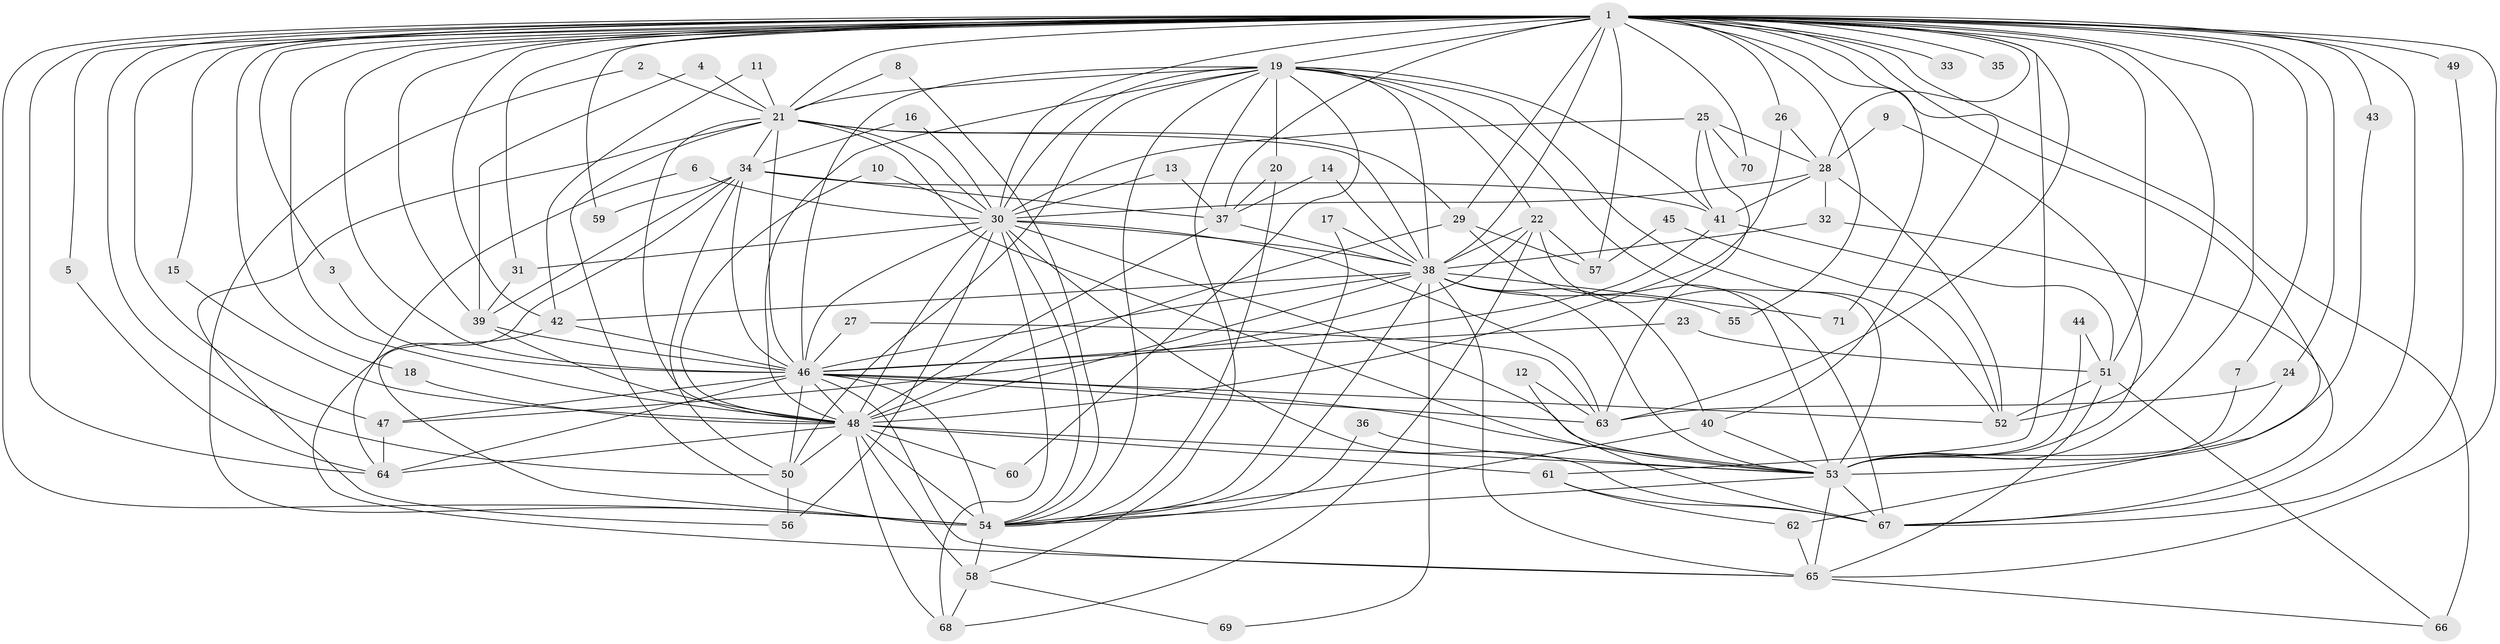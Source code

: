 // original degree distribution, {30: 0.007042253521126761, 31: 0.007042253521126761, 16: 0.007042253521126761, 21: 0.02112676056338028, 24: 0.007042253521126761, 22: 0.007042253521126761, 29: 0.007042253521126761, 17: 0.007042253521126761, 7: 0.014084507042253521, 5: 0.04225352112676056, 2: 0.5704225352112676, 6: 0.02112676056338028, 4: 0.04929577464788732, 9: 0.014084507042253521, 11: 0.007042253521126761, 8: 0.02112676056338028, 3: 0.19014084507042253}
// Generated by graph-tools (version 1.1) at 2025/25/03/09/25 03:25:41]
// undirected, 71 vertices, 201 edges
graph export_dot {
graph [start="1"]
  node [color=gray90,style=filled];
  1;
  2;
  3;
  4;
  5;
  6;
  7;
  8;
  9;
  10;
  11;
  12;
  13;
  14;
  15;
  16;
  17;
  18;
  19;
  20;
  21;
  22;
  23;
  24;
  25;
  26;
  27;
  28;
  29;
  30;
  31;
  32;
  33;
  34;
  35;
  36;
  37;
  38;
  39;
  40;
  41;
  42;
  43;
  44;
  45;
  46;
  47;
  48;
  49;
  50;
  51;
  52;
  53;
  54;
  55;
  56;
  57;
  58;
  59;
  60;
  61;
  62;
  63;
  64;
  65;
  66;
  67;
  68;
  69;
  70;
  71;
  1 -- 3 [weight=1.0];
  1 -- 5 [weight=1.0];
  1 -- 7 [weight=1.0];
  1 -- 15 [weight=1.0];
  1 -- 18 [weight=1.0];
  1 -- 19 [weight=2.0];
  1 -- 21 [weight=2.0];
  1 -- 24 [weight=1.0];
  1 -- 26 [weight=1.0];
  1 -- 28 [weight=1.0];
  1 -- 29 [weight=1.0];
  1 -- 30 [weight=3.0];
  1 -- 31 [weight=1.0];
  1 -- 33 [weight=2.0];
  1 -- 35 [weight=2.0];
  1 -- 37 [weight=1.0];
  1 -- 38 [weight=2.0];
  1 -- 39 [weight=1.0];
  1 -- 40 [weight=1.0];
  1 -- 42 [weight=1.0];
  1 -- 43 [weight=1.0];
  1 -- 46 [weight=2.0];
  1 -- 47 [weight=1.0];
  1 -- 48 [weight=2.0];
  1 -- 49 [weight=3.0];
  1 -- 50 [weight=1.0];
  1 -- 51 [weight=1.0];
  1 -- 52 [weight=1.0];
  1 -- 53 [weight=4.0];
  1 -- 54 [weight=3.0];
  1 -- 55 [weight=1.0];
  1 -- 57 [weight=1.0];
  1 -- 59 [weight=2.0];
  1 -- 61 [weight=1.0];
  1 -- 62 [weight=1.0];
  1 -- 63 [weight=1.0];
  1 -- 64 [weight=1.0];
  1 -- 65 [weight=1.0];
  1 -- 66 [weight=1.0];
  1 -- 67 [weight=1.0];
  1 -- 70 [weight=1.0];
  1 -- 71 [weight=1.0];
  2 -- 21 [weight=1.0];
  2 -- 54 [weight=1.0];
  3 -- 46 [weight=1.0];
  4 -- 21 [weight=1.0];
  4 -- 39 [weight=1.0];
  5 -- 64 [weight=1.0];
  6 -- 30 [weight=1.0];
  6 -- 64 [weight=1.0];
  7 -- 53 [weight=1.0];
  8 -- 21 [weight=1.0];
  8 -- 54 [weight=1.0];
  9 -- 28 [weight=1.0];
  9 -- 53 [weight=1.0];
  10 -- 30 [weight=1.0];
  10 -- 48 [weight=1.0];
  11 -- 21 [weight=1.0];
  11 -- 42 [weight=1.0];
  12 -- 63 [weight=1.0];
  12 -- 67 [weight=1.0];
  13 -- 30 [weight=1.0];
  13 -- 37 [weight=1.0];
  14 -- 37 [weight=1.0];
  14 -- 38 [weight=1.0];
  15 -- 48 [weight=1.0];
  16 -- 30 [weight=1.0];
  16 -- 34 [weight=1.0];
  17 -- 38 [weight=1.0];
  17 -- 54 [weight=1.0];
  18 -- 48 [weight=1.0];
  19 -- 20 [weight=1.0];
  19 -- 21 [weight=1.0];
  19 -- 22 [weight=1.0];
  19 -- 30 [weight=1.0];
  19 -- 38 [weight=1.0];
  19 -- 41 [weight=1.0];
  19 -- 46 [weight=1.0];
  19 -- 48 [weight=2.0];
  19 -- 50 [weight=1.0];
  19 -- 52 [weight=1.0];
  19 -- 53 [weight=1.0];
  19 -- 54 [weight=1.0];
  19 -- 58 [weight=1.0];
  19 -- 60 [weight=1.0];
  20 -- 37 [weight=1.0];
  20 -- 54 [weight=2.0];
  21 -- 29 [weight=1.0];
  21 -- 30 [weight=1.0];
  21 -- 34 [weight=1.0];
  21 -- 38 [weight=1.0];
  21 -- 46 [weight=2.0];
  21 -- 48 [weight=1.0];
  21 -- 53 [weight=1.0];
  21 -- 54 [weight=1.0];
  21 -- 56 [weight=1.0];
  22 -- 38 [weight=2.0];
  22 -- 47 [weight=1.0];
  22 -- 57 [weight=1.0];
  22 -- 67 [weight=1.0];
  22 -- 68 [weight=1.0];
  23 -- 46 [weight=1.0];
  23 -- 51 [weight=1.0];
  24 -- 53 [weight=1.0];
  24 -- 63 [weight=1.0];
  25 -- 28 [weight=1.0];
  25 -- 30 [weight=1.0];
  25 -- 41 [weight=1.0];
  25 -- 63 [weight=1.0];
  25 -- 70 [weight=1.0];
  26 -- 28 [weight=1.0];
  26 -- 48 [weight=1.0];
  27 -- 46 [weight=1.0];
  27 -- 63 [weight=1.0];
  28 -- 30 [weight=1.0];
  28 -- 32 [weight=1.0];
  28 -- 41 [weight=1.0];
  28 -- 52 [weight=1.0];
  29 -- 48 [weight=1.0];
  29 -- 53 [weight=1.0];
  29 -- 57 [weight=1.0];
  30 -- 31 [weight=1.0];
  30 -- 38 [weight=1.0];
  30 -- 46 [weight=1.0];
  30 -- 48 [weight=1.0];
  30 -- 53 [weight=1.0];
  30 -- 54 [weight=1.0];
  30 -- 56 [weight=1.0];
  30 -- 63 [weight=1.0];
  30 -- 67 [weight=1.0];
  30 -- 68 [weight=1.0];
  31 -- 39 [weight=1.0];
  32 -- 38 [weight=1.0];
  32 -- 67 [weight=1.0];
  34 -- 37 [weight=1.0];
  34 -- 39 [weight=1.0];
  34 -- 41 [weight=1.0];
  34 -- 46 [weight=2.0];
  34 -- 50 [weight=1.0];
  34 -- 59 [weight=1.0];
  34 -- 65 [weight=1.0];
  36 -- 53 [weight=1.0];
  36 -- 54 [weight=1.0];
  37 -- 38 [weight=1.0];
  37 -- 48 [weight=1.0];
  38 -- 40 [weight=1.0];
  38 -- 42 [weight=1.0];
  38 -- 46 [weight=3.0];
  38 -- 48 [weight=2.0];
  38 -- 53 [weight=1.0];
  38 -- 54 [weight=1.0];
  38 -- 55 [weight=1.0];
  38 -- 65 [weight=1.0];
  38 -- 69 [weight=1.0];
  38 -- 71 [weight=1.0];
  39 -- 46 [weight=1.0];
  39 -- 48 [weight=1.0];
  40 -- 53 [weight=1.0];
  40 -- 54 [weight=1.0];
  41 -- 46 [weight=1.0];
  41 -- 51 [weight=1.0];
  42 -- 46 [weight=1.0];
  42 -- 54 [weight=1.0];
  43 -- 53 [weight=1.0];
  44 -- 51 [weight=1.0];
  44 -- 53 [weight=2.0];
  45 -- 52 [weight=1.0];
  45 -- 57 [weight=1.0];
  46 -- 47 [weight=1.0];
  46 -- 48 [weight=2.0];
  46 -- 50 [weight=1.0];
  46 -- 52 [weight=1.0];
  46 -- 53 [weight=1.0];
  46 -- 54 [weight=3.0];
  46 -- 63 [weight=1.0];
  46 -- 64 [weight=3.0];
  46 -- 65 [weight=2.0];
  47 -- 64 [weight=1.0];
  48 -- 50 [weight=1.0];
  48 -- 53 [weight=1.0];
  48 -- 54 [weight=1.0];
  48 -- 58 [weight=2.0];
  48 -- 60 [weight=1.0];
  48 -- 61 [weight=1.0];
  48 -- 64 [weight=1.0];
  48 -- 68 [weight=1.0];
  49 -- 67 [weight=1.0];
  50 -- 56 [weight=1.0];
  51 -- 52 [weight=2.0];
  51 -- 65 [weight=1.0];
  51 -- 66 [weight=1.0];
  53 -- 54 [weight=1.0];
  53 -- 65 [weight=2.0];
  53 -- 67 [weight=1.0];
  54 -- 58 [weight=1.0];
  58 -- 68 [weight=1.0];
  58 -- 69 [weight=1.0];
  61 -- 62 [weight=1.0];
  61 -- 67 [weight=1.0];
  62 -- 65 [weight=1.0];
  65 -- 66 [weight=1.0];
}
